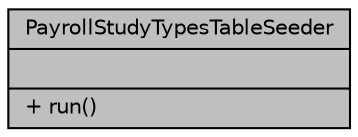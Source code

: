 digraph "PayrollStudyTypesTableSeeder"
{
 // LATEX_PDF_SIZE
  bgcolor="transparent";
  edge [fontname="Helvetica",fontsize="10",labelfontname="Helvetica",labelfontsize="10"];
  node [fontname="Helvetica",fontsize="10",shape=record];
  Node1 [label="{PayrollStudyTypesTableSeeder\n||+ run()\l}",height=0.2,width=0.4,color="black", fillcolor="grey75", style="filled", fontcolor="black",tooltip="Inicializar los tipos de estudio."];
}
